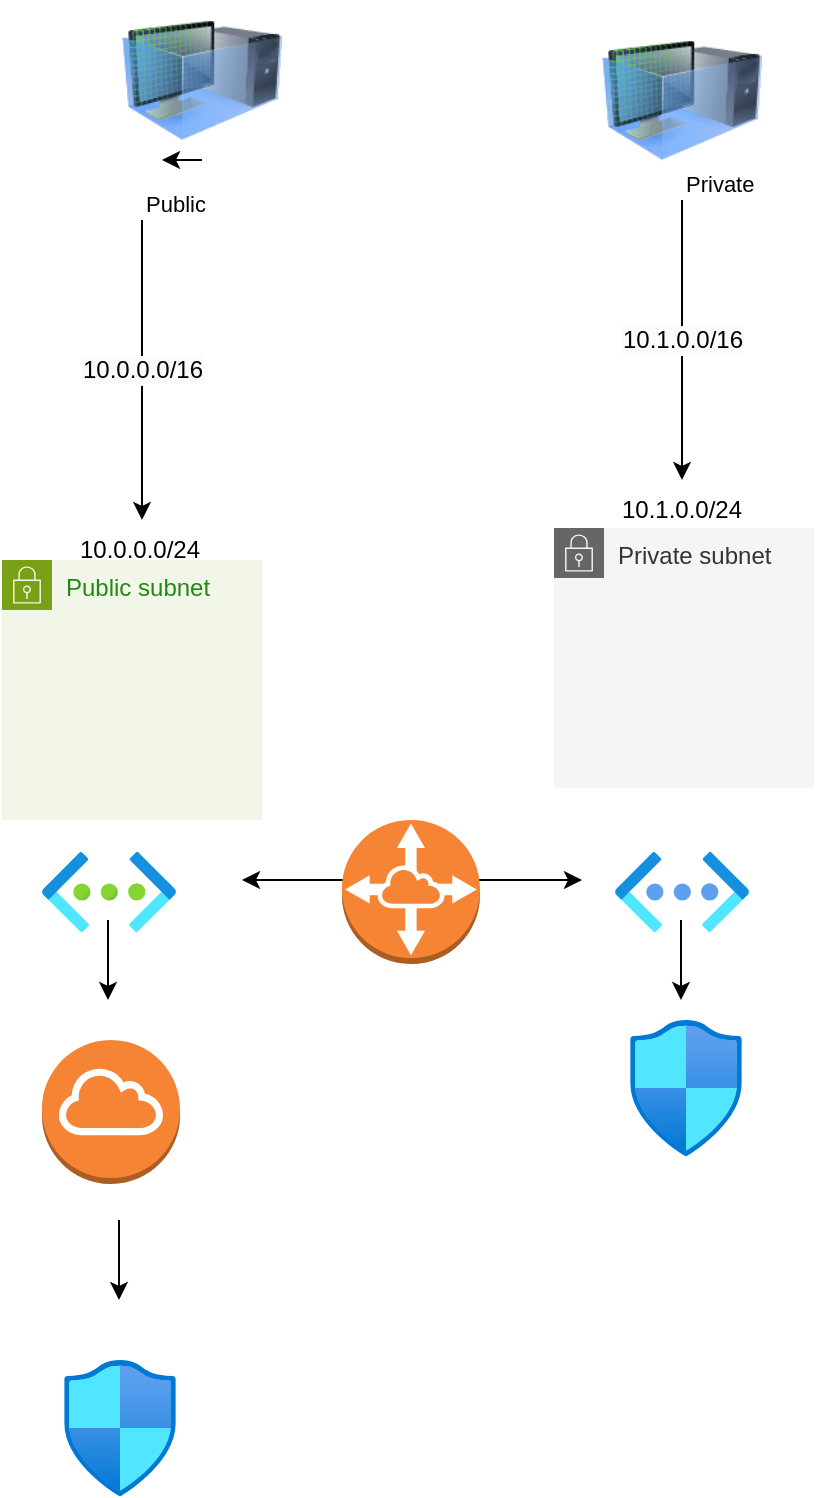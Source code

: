 <mxfile version="24.0.3" type="github">
  <diagram id="l8hXMBHkgcEJcSW0mbfh" name="Page-1">
    <mxGraphModel dx="773" dy="1582" grid="1" gridSize="10" guides="1" tooltips="1" connect="1" arrows="1" fold="1" page="1" pageScale="1" pageWidth="1169" pageHeight="827" math="0" shadow="0">
      <root>
        <mxCell id="0" />
        <mxCell id="1" parent="0" />
        <mxCell id="0BmArYH8Zhn_n5TvN-BA-16" value="10.1.0.0/24" style="text;html=1;align=center;verticalAlign=middle;whiteSpace=wrap;rounded=0;" vertex="1" parent="1">
          <mxGeometry x="440" y="200" width="60" height="30" as="geometry" />
        </mxCell>
        <mxCell id="0BmArYH8Zhn_n5TvN-BA-25" value="" style="image;html=1;image=img/lib/clip_art/computers/Virtual_Machine_128x128.png" vertex="1" parent="1">
          <mxGeometry x="190" y="-40" width="80" height="80" as="geometry" />
        </mxCell>
        <mxCell id="0BmArYH8Zhn_n5TvN-BA-26" value="" style="image;html=1;image=img/lib/clip_art/computers/Virtual_Machine_128x128.png" vertex="1" parent="1">
          <mxGeometry x="430" y="-30" width="80" height="80" as="geometry" />
        </mxCell>
        <mxCell id="0BmArYH8Zhn_n5TvN-BA-27" value="Public subnet" style="points=[[0,0],[0.25,0],[0.5,0],[0.75,0],[1,0],[1,0.25],[1,0.5],[1,0.75],[1,1],[0.75,1],[0.5,1],[0.25,1],[0,1],[0,0.75],[0,0.5],[0,0.25]];outlineConnect=0;gradientColor=none;html=1;whiteSpace=wrap;fontSize=12;fontStyle=0;container=1;pointerEvents=0;collapsible=0;recursiveResize=0;shape=mxgraph.aws4.group;grIcon=mxgraph.aws4.group_security_group;grStroke=0;strokeColor=#7AA116;fillColor=#F2F6E8;verticalAlign=top;align=left;spacingLeft=30;fontColor=#248814;dashed=0;" vertex="1" parent="1">
          <mxGeometry x="130" y="240" width="130" height="130" as="geometry" />
        </mxCell>
        <mxCell id="0BmArYH8Zhn_n5TvN-BA-15" value="10.0.0.0/24" style="text;html=1;align=center;verticalAlign=middle;whiteSpace=wrap;rounded=0;" vertex="1" parent="0BmArYH8Zhn_n5TvN-BA-27">
          <mxGeometry x="38.5" y="-20" width="60" height="30" as="geometry" />
        </mxCell>
        <mxCell id="0BmArYH8Zhn_n5TvN-BA-28" value="Private subnet" style="points=[[0,0],[0.25,0],[0.5,0],[0.75,0],[1,0],[1,0.25],[1,0.5],[1,0.75],[1,1],[0.75,1],[0.5,1],[0.25,1],[0,1],[0,0.75],[0,0.5],[0,0.25]];outlineConnect=0;html=1;whiteSpace=wrap;fontSize=12;fontStyle=0;container=1;pointerEvents=0;collapsible=0;recursiveResize=0;shape=mxgraph.aws4.group;grIcon=mxgraph.aws4.group_security_group;grStroke=0;strokeColor=#666666;fillColor=#f5f5f5;verticalAlign=top;align=left;spacingLeft=30;fontColor=#333333;dashed=0;" vertex="1" parent="1">
          <mxGeometry x="406" y="224" width="130" height="130" as="geometry" />
        </mxCell>
        <mxCell id="0BmArYH8Zhn_n5TvN-BA-29" value="" style="image;aspect=fixed;html=1;points=[];align=center;fontSize=12;image=img/lib/azure2/networking/Virtual_Networks.svg;" vertex="1" parent="1">
          <mxGeometry x="150" y="386" width="67" height="40" as="geometry" />
        </mxCell>
        <mxCell id="0BmArYH8Zhn_n5TvN-BA-30" value="" style="image;aspect=fixed;html=1;points=[];align=center;fontSize=12;image=img/lib/azure2/networking/Virtual_Networks_Classic.svg;" vertex="1" parent="1">
          <mxGeometry x="436.5" y="386" width="67" height="40" as="geometry" />
        </mxCell>
        <mxCell id="0BmArYH8Zhn_n5TvN-BA-31" value="" style="outlineConnect=0;dashed=0;verticalLabelPosition=bottom;verticalAlign=top;align=center;html=1;shape=mxgraph.aws3.internet_gateway;fillColor=#F58534;gradientColor=none;" vertex="1" parent="1">
          <mxGeometry x="150" y="480" width="69" height="72" as="geometry" />
        </mxCell>
        <mxCell id="0BmArYH8Zhn_n5TvN-BA-40" style="edgeStyle=orthogonalEdgeStyle;rounded=0;orthogonalLoop=1;jettySize=auto;html=1;exitX=0.5;exitY=1;exitDx=0;exitDy=0;entryX=0.25;entryY=1;entryDx=0;entryDy=0;" edge="1" parent="1" source="0BmArYH8Zhn_n5TvN-BA-25" target="0BmArYH8Zhn_n5TvN-BA-25">
          <mxGeometry relative="1" as="geometry" />
        </mxCell>
        <mxCell id="0BmArYH8Zhn_n5TvN-BA-43" value="&lt;span style=&quot;font-size: 12px; text-wrap: wrap; background-color: rgb(251, 251, 251);&quot;&gt;10.0.0.0/16&lt;/span&gt;" style="endArrow=classic;html=1;rounded=0;" edge="1" parent="1">
          <mxGeometry relative="1" as="geometry">
            <mxPoint x="200" y="70" as="sourcePoint" />
            <mxPoint x="200" y="220" as="targetPoint" />
          </mxGeometry>
        </mxCell>
        <mxCell id="0BmArYH8Zhn_n5TvN-BA-45" value="Public&amp;nbsp;" style="edgeLabel;resizable=0;html=1;;align=left;verticalAlign=bottom;" connectable="0" vertex="1" parent="0BmArYH8Zhn_n5TvN-BA-43">
          <mxGeometry x="-1" relative="1" as="geometry" />
        </mxCell>
        <mxCell id="0BmArYH8Zhn_n5TvN-BA-46" value="" style="endArrow=classic;html=1;rounded=0;" edge="1" parent="1">
          <mxGeometry relative="1" as="geometry">
            <mxPoint x="470" y="60" as="sourcePoint" />
            <mxPoint x="470" y="200" as="targetPoint" />
          </mxGeometry>
        </mxCell>
        <mxCell id="0BmArYH8Zhn_n5TvN-BA-47" value="&lt;meta charset=&quot;utf-8&quot;&gt;&lt;span style=&quot;color: rgb(0, 0, 0); font-family: Helvetica; font-size: 12px; font-style: normal; font-variant-ligatures: normal; font-variant-caps: normal; font-weight: 400; letter-spacing: normal; orphans: 2; text-align: center; text-indent: 0px; text-transform: none; widows: 2; word-spacing: 0px; -webkit-text-stroke-width: 0px; white-space: normal; background-color: rgb(251, 251, 251); text-decoration-thickness: initial; text-decoration-style: initial; text-decoration-color: initial; display: inline !important; float: none;&quot;&gt;10.1.0.0/16&lt;/span&gt;" style="edgeLabel;resizable=0;html=1;;align=center;verticalAlign=middle;" connectable="0" vertex="1" parent="0BmArYH8Zhn_n5TvN-BA-46">
          <mxGeometry relative="1" as="geometry" />
        </mxCell>
        <mxCell id="0BmArYH8Zhn_n5TvN-BA-48" value="Private" style="edgeLabel;resizable=0;html=1;;align=left;verticalAlign=bottom;" connectable="0" vertex="1" parent="0BmArYH8Zhn_n5TvN-BA-46">
          <mxGeometry x="-1" relative="1" as="geometry" />
        </mxCell>
        <mxCell id="0BmArYH8Zhn_n5TvN-BA-56" value="" style="endArrow=classic;startArrow=classic;html=1;rounded=0;" edge="1" parent="1">
          <mxGeometry width="50" height="50" relative="1" as="geometry">
            <mxPoint x="250" y="400" as="sourcePoint" />
            <mxPoint x="420" y="400" as="targetPoint" />
          </mxGeometry>
        </mxCell>
        <mxCell id="0BmArYH8Zhn_n5TvN-BA-54" value="" style="image;aspect=fixed;html=1;points=[];align=center;fontSize=12;image=img/lib/azure2/networking/Network_Security_Groups.svg;" vertex="1" parent="1">
          <mxGeometry x="444" y="470" width="56.0" height="68" as="geometry" />
        </mxCell>
        <mxCell id="0BmArYH8Zhn_n5TvN-BA-55" value="" style="image;aspect=fixed;html=1;points=[];align=center;fontSize=12;image=img/lib/azure2/networking/Network_Security_Groups.svg;" vertex="1" parent="1">
          <mxGeometry x="161" y="640" width="56.0" height="68" as="geometry" />
        </mxCell>
        <mxCell id="0BmArYH8Zhn_n5TvN-BA-35" value="" style="outlineConnect=0;dashed=0;verticalLabelPosition=bottom;verticalAlign=top;align=center;html=1;shape=mxgraph.aws3.vpc_peering;fillColor=#F58534;gradientColor=none;" vertex="1" parent="1">
          <mxGeometry x="300" y="370" width="69" height="72" as="geometry" />
        </mxCell>
        <mxCell id="0BmArYH8Zhn_n5TvN-BA-57" value="" style="endArrow=classic;html=1;rounded=0;" edge="1" parent="1">
          <mxGeometry width="50" height="50" relative="1" as="geometry">
            <mxPoint x="183" y="420" as="sourcePoint" />
            <mxPoint x="183" y="460" as="targetPoint" />
          </mxGeometry>
        </mxCell>
        <mxCell id="0BmArYH8Zhn_n5TvN-BA-58" value="" style="endArrow=classic;html=1;rounded=0;" edge="1" parent="1">
          <mxGeometry width="50" height="50" relative="1" as="geometry">
            <mxPoint x="469.5" y="420" as="sourcePoint" />
            <mxPoint x="469.5" y="460" as="targetPoint" />
          </mxGeometry>
        </mxCell>
        <mxCell id="0BmArYH8Zhn_n5TvN-BA-59" value="" style="endArrow=classic;html=1;rounded=0;" edge="1" parent="1">
          <mxGeometry width="50" height="50" relative="1" as="geometry">
            <mxPoint x="188.5" y="570" as="sourcePoint" />
            <mxPoint x="188.5" y="610" as="targetPoint" />
          </mxGeometry>
        </mxCell>
      </root>
    </mxGraphModel>
  </diagram>
</mxfile>
